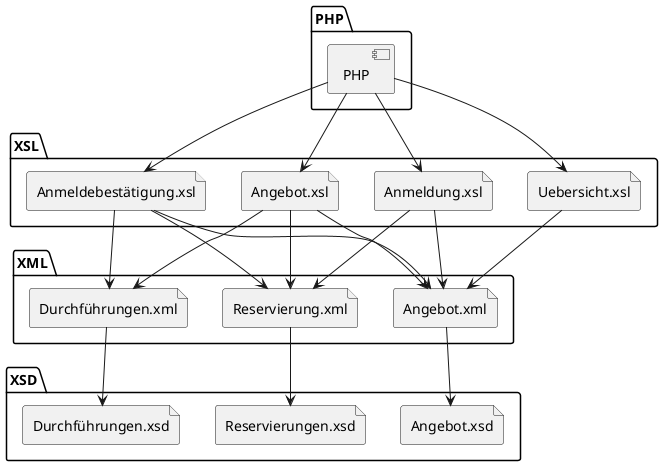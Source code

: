 @startuml

/' remove title for pitch because the slide shows the title '/
/'title Sport für alle - Struktur'/
package PHP {
    component [PHP] as server
}

package XSL {
    file Uebersicht.xsl as overview
    file Angebot.xsl as angebot
    file Anmeldung.xsl as anmeldung
    file Anmeldebestätigung.xsl as bestaetigung
}

server -down-> overview
server -down-> angebot
server -down-> anmeldung
server -down-> bestaetigung

package XML {
    file Reservierung.xml as reservierungXML
    file Angebot.xml as angebotXML
    file Durchführungen.xml as durchfuehrungenXML
}

overview -down-> angebotXML

angebot -down-> angebotXML
angebot -down-> reservierungXML
angebot -down-> durchfuehrungenXML

anmeldung -down-> angebotXML
anmeldung -down-> reservierungXML

bestaetigung -down-> angebotXML
bestaetigung -down-> durchfuehrungenXML
bestaetigung -down-> reservierungXML

package XSD {
    file Reservierungen.xsd as reservierungXSD
    file Angebot.xsd as angebotXSD
    file Durchführungen.xsd as durchfuerungenXSD
}

angebotXML -down-> angebotXSD
durchfuehrungenXML -down-> durchfuerungenXSD
reservierungXML -down-> reservierungXSD


@enduml
